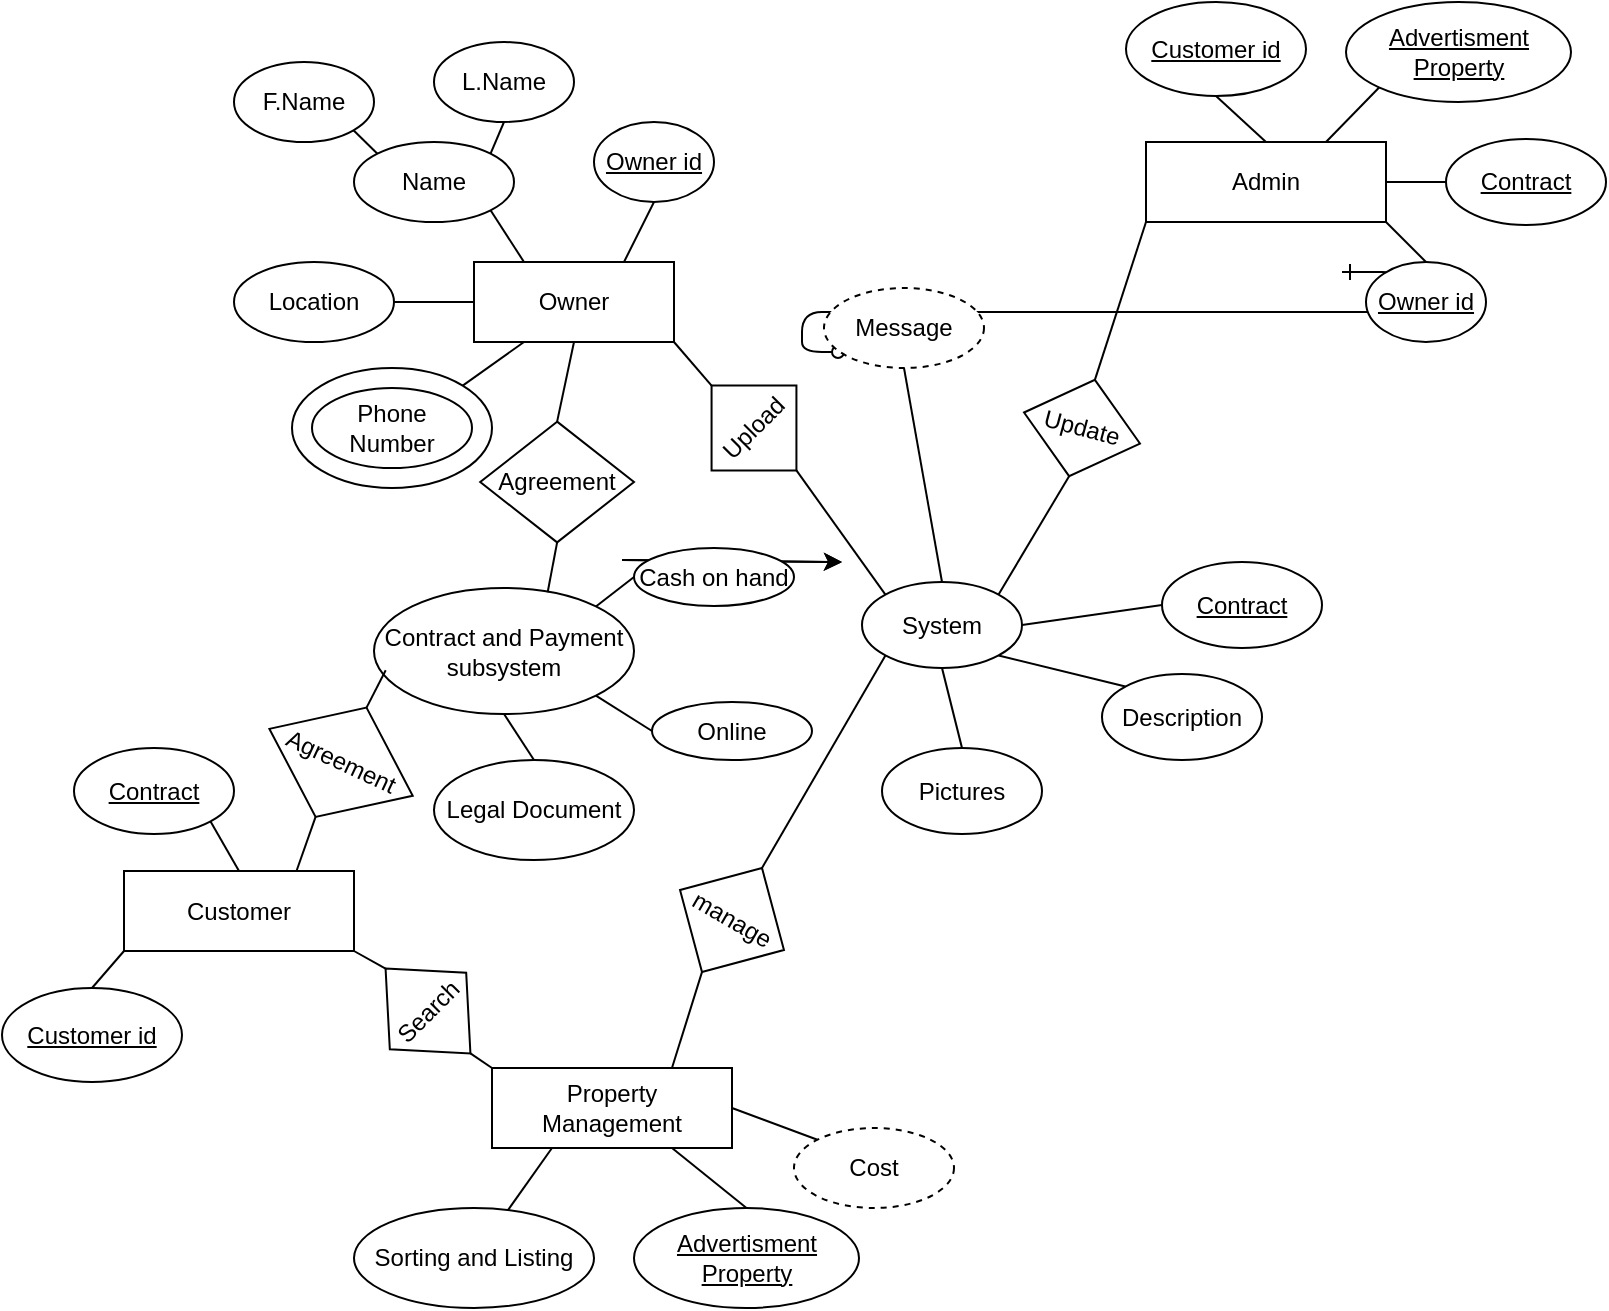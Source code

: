 <mxfile version="21.6.8" type="device">
  <diagram id="R2lEEEUBdFMjLlhIrx00" name="Page-1">
    <mxGraphModel dx="1114" dy="646" grid="1" gridSize="10" guides="1" tooltips="1" connect="1" arrows="1" fold="1" page="1" pageScale="1" pageWidth="850" pageHeight="1100" math="0" shadow="0" extFonts="Permanent Marker^https://fonts.googleapis.com/css?family=Permanent+Marker">
      <root>
        <mxCell id="0" />
        <mxCell id="1" parent="0" />
        <mxCell id="C-vyLk0tnHw3VtMMgP7b-12" value="" style="edgeStyle=entityRelationEdgeStyle;endArrow=ERzeroToMany;startArrow=ERone;endFill=1;startFill=0;" parent="1" target="C-vyLk0tnHw3VtMMgP7b-17" edge="1">
          <mxGeometry width="100" height="100" relative="1" as="geometry">
            <mxPoint x="700" y="165" as="sourcePoint" />
            <mxPoint x="460" y="205" as="targetPoint" />
          </mxGeometry>
        </mxCell>
        <mxCell id="kMZV08LF91oc-adbXsYG-17" value="" style="endArrow=classic;html=1;rounded=0;exitX=1;exitY=0.119;exitDx=0;exitDy=0;exitPerimeter=0;entryX=-0.004;entryY=0.127;entryDx=0;entryDy=0;entryPerimeter=0;" edge="1" parent="1" target="kMZV08LF91oc-adbXsYG-3">
          <mxGeometry width="50" height="50" relative="1" as="geometry">
            <mxPoint x="340" y="309.04" as="sourcePoint" />
            <mxPoint x="450" y="310" as="targetPoint" />
          </mxGeometry>
        </mxCell>
        <mxCell id="kMZV08LF91oc-adbXsYG-18" value="" style="endArrow=classic;html=1;rounded=0;exitX=1.004;exitY=0.119;exitDx=0;exitDy=0;exitPerimeter=0;entryX=0;entryY=0;entryDx=0;entryDy=0;" edge="1" parent="1" target="kMZV08LF91oc-adbXsYG-10">
          <mxGeometry width="50" height="50" relative="1" as="geometry">
            <mxPoint x="341" y="309.04" as="sourcePoint" />
            <mxPoint x="450" y="310" as="targetPoint" />
          </mxGeometry>
        </mxCell>
        <mxCell id="kMZV08LF91oc-adbXsYG-19" value="Admin" style="rounded=0;whiteSpace=wrap;html=1;" vertex="1" parent="1">
          <mxGeometry x="602" y="100" width="120" height="40" as="geometry" />
        </mxCell>
        <mxCell id="kMZV08LF91oc-adbXsYG-20" value="Property Management" style="rounded=0;whiteSpace=wrap;html=1;" vertex="1" parent="1">
          <mxGeometry x="275" y="563" width="120" height="40" as="geometry" />
        </mxCell>
        <mxCell id="kMZV08LF91oc-adbXsYG-21" value="Customer" style="rounded=0;whiteSpace=wrap;html=1;" vertex="1" parent="1">
          <mxGeometry x="91" y="464.5" width="115" height="40" as="geometry" />
        </mxCell>
        <mxCell id="kMZV08LF91oc-adbXsYG-22" value="Owner" style="rounded=0;whiteSpace=wrap;html=1;" vertex="1" parent="1">
          <mxGeometry x="266" y="160" width="100" height="40" as="geometry" />
        </mxCell>
        <mxCell id="kMZV08LF91oc-adbXsYG-23" value="System" style="ellipse;whiteSpace=wrap;html=1;" vertex="1" parent="1">
          <mxGeometry x="460" y="320" width="80" height="43" as="geometry" />
        </mxCell>
        <mxCell id="kMZV08LF91oc-adbXsYG-24" value="" style="ellipse;whiteSpace=wrap;html=1;" vertex="1" parent="1">
          <mxGeometry x="175" y="213" width="100" height="60" as="geometry" />
        </mxCell>
        <mxCell id="kMZV08LF91oc-adbXsYG-25" value="Phone Number" style="ellipse;whiteSpace=wrap;html=1;" vertex="1" parent="1">
          <mxGeometry x="185" y="223" width="80" height="40" as="geometry" />
        </mxCell>
        <mxCell id="kMZV08LF91oc-adbXsYG-26" value="Location" style="ellipse;whiteSpace=wrap;html=1;" vertex="1" parent="1">
          <mxGeometry x="146" y="160" width="80" height="40" as="geometry" />
        </mxCell>
        <mxCell id="kMZV08LF91oc-adbXsYG-27" value="L.Name" style="ellipse;whiteSpace=wrap;html=1;" vertex="1" parent="1">
          <mxGeometry x="246" y="50" width="70" height="40" as="geometry" />
        </mxCell>
        <mxCell id="kMZV08LF91oc-adbXsYG-28" value="F.Name" style="ellipse;whiteSpace=wrap;html=1;" vertex="1" parent="1">
          <mxGeometry x="146" y="60" width="70" height="40" as="geometry" />
        </mxCell>
        <mxCell id="kMZV08LF91oc-adbXsYG-29" value="Name" style="ellipse;whiteSpace=wrap;html=1;" vertex="1" parent="1">
          <mxGeometry x="206" y="100" width="80" height="40" as="geometry" />
        </mxCell>
        <mxCell id="kMZV08LF91oc-adbXsYG-30" value="Owner id" style="ellipse;whiteSpace=wrap;html=1;fontStyle=4" vertex="1" parent="1">
          <mxGeometry x="326" y="90" width="60" height="40" as="geometry" />
        </mxCell>
        <mxCell id="kMZV08LF91oc-adbXsYG-31" value="" style="endArrow=none;html=1;rounded=0;exitX=0.75;exitY=0;exitDx=0;exitDy=0;entryX=0.5;entryY=1;entryDx=0;entryDy=0;" edge="1" parent="1" source="kMZV08LF91oc-adbXsYG-22" target="kMZV08LF91oc-adbXsYG-30">
          <mxGeometry width="50" height="50" relative="1" as="geometry">
            <mxPoint x="496" y="360" as="sourcePoint" />
            <mxPoint x="546" y="310" as="targetPoint" />
          </mxGeometry>
        </mxCell>
        <mxCell id="kMZV08LF91oc-adbXsYG-32" value="" style="endArrow=none;html=1;rounded=0;exitX=0.25;exitY=0;exitDx=0;exitDy=0;entryX=1;entryY=1;entryDx=0;entryDy=0;" edge="1" parent="1" source="kMZV08LF91oc-adbXsYG-22" target="kMZV08LF91oc-adbXsYG-29">
          <mxGeometry width="50" height="50" relative="1" as="geometry">
            <mxPoint x="351" y="170" as="sourcePoint" />
            <mxPoint x="366" y="140" as="targetPoint" />
          </mxGeometry>
        </mxCell>
        <mxCell id="kMZV08LF91oc-adbXsYG-33" value="" style="endArrow=none;html=1;rounded=0;exitX=1;exitY=0;exitDx=0;exitDy=0;entryX=0.5;entryY=1;entryDx=0;entryDy=0;" edge="1" parent="1" source="kMZV08LF91oc-adbXsYG-29" target="kMZV08LF91oc-adbXsYG-27">
          <mxGeometry width="50" height="50" relative="1" as="geometry">
            <mxPoint x="361" y="180" as="sourcePoint" />
            <mxPoint x="376" y="150" as="targetPoint" />
          </mxGeometry>
        </mxCell>
        <mxCell id="kMZV08LF91oc-adbXsYG-34" value="" style="endArrow=none;html=1;rounded=0;exitX=0;exitY=0;exitDx=0;exitDy=0;entryX=1;entryY=1;entryDx=0;entryDy=0;" edge="1" parent="1" source="kMZV08LF91oc-adbXsYG-29" target="kMZV08LF91oc-adbXsYG-28">
          <mxGeometry width="50" height="50" relative="1" as="geometry">
            <mxPoint x="371" y="190" as="sourcePoint" />
            <mxPoint x="386" y="160" as="targetPoint" />
          </mxGeometry>
        </mxCell>
        <mxCell id="kMZV08LF91oc-adbXsYG-35" value="" style="endArrow=none;html=1;rounded=0;exitX=1;exitY=0.5;exitDx=0;exitDy=0;entryX=0;entryY=0.5;entryDx=0;entryDy=0;" edge="1" parent="1" source="kMZV08LF91oc-adbXsYG-26" target="kMZV08LF91oc-adbXsYG-22">
          <mxGeometry width="50" height="50" relative="1" as="geometry">
            <mxPoint x="381" y="200" as="sourcePoint" />
            <mxPoint x="396" y="170" as="targetPoint" />
          </mxGeometry>
        </mxCell>
        <mxCell id="kMZV08LF91oc-adbXsYG-36" value="" style="endArrow=none;html=1;rounded=0;exitX=1;exitY=0;exitDx=0;exitDy=0;entryX=0.25;entryY=1;entryDx=0;entryDy=0;" edge="1" parent="1" source="kMZV08LF91oc-adbXsYG-24" target="kMZV08LF91oc-adbXsYG-22">
          <mxGeometry width="50" height="50" relative="1" as="geometry">
            <mxPoint x="351" y="170" as="sourcePoint" />
            <mxPoint x="366" y="140" as="targetPoint" />
          </mxGeometry>
        </mxCell>
        <mxCell id="kMZV08LF91oc-adbXsYG-37" value="Upload" style="rhombus;whiteSpace=wrap;html=1;rotation=-45;" vertex="1" parent="1">
          <mxGeometry x="376" y="213" width="60" height="60" as="geometry" />
        </mxCell>
        <mxCell id="kMZV08LF91oc-adbXsYG-38" value="" style="endArrow=none;html=1;rounded=0;exitX=1;exitY=1;exitDx=0;exitDy=0;entryX=0.5;entryY=0;entryDx=0;entryDy=0;" edge="1" parent="1" source="kMZV08LF91oc-adbXsYG-22" target="kMZV08LF91oc-adbXsYG-37">
          <mxGeometry width="50" height="50" relative="1" as="geometry">
            <mxPoint x="496" y="360" as="sourcePoint" />
            <mxPoint x="546" y="310" as="targetPoint" />
          </mxGeometry>
        </mxCell>
        <mxCell id="kMZV08LF91oc-adbXsYG-39" value="" style="endArrow=none;html=1;rounded=0;exitX=0.5;exitY=1;exitDx=0;exitDy=0;entryX=0;entryY=0;entryDx=0;entryDy=0;" edge="1" parent="1" source="kMZV08LF91oc-adbXsYG-37" target="kMZV08LF91oc-adbXsYG-23">
          <mxGeometry width="50" height="50" relative="1" as="geometry">
            <mxPoint x="376" y="210" as="sourcePoint" />
            <mxPoint x="395" y="232" as="targetPoint" />
          </mxGeometry>
        </mxCell>
        <mxCell id="kMZV08LF91oc-adbXsYG-40" value="Contract" style="ellipse;whiteSpace=wrap;html=1;fontStyle=4" vertex="1" parent="1">
          <mxGeometry x="610" y="310" width="80" height="43" as="geometry" />
        </mxCell>
        <mxCell id="kMZV08LF91oc-adbXsYG-41" value="Description" style="ellipse;whiteSpace=wrap;html=1;" vertex="1" parent="1">
          <mxGeometry x="580" y="366" width="80" height="43" as="geometry" />
        </mxCell>
        <mxCell id="kMZV08LF91oc-adbXsYG-42" value="Pictures" style="ellipse;whiteSpace=wrap;html=1;" vertex="1" parent="1">
          <mxGeometry x="470" y="403" width="80" height="43" as="geometry" />
        </mxCell>
        <mxCell id="kMZV08LF91oc-adbXsYG-43" value="manage" style="rhombus;whiteSpace=wrap;html=1;rotation=30;" vertex="1" parent="1">
          <mxGeometry x="365" y="459" width="60" height="60" as="geometry" />
        </mxCell>
        <mxCell id="kMZV08LF91oc-adbXsYG-44" value="" style="endArrow=none;html=1;rounded=0;exitX=0.5;exitY=0;exitDx=0;exitDy=0;entryX=0;entryY=1;entryDx=0;entryDy=0;" edge="1" parent="1" source="kMZV08LF91oc-adbXsYG-43" target="kMZV08LF91oc-adbXsYG-23">
          <mxGeometry width="50" height="50" relative="1" as="geometry">
            <mxPoint x="496" y="360" as="sourcePoint" />
            <mxPoint x="546" y="310" as="targetPoint" />
          </mxGeometry>
        </mxCell>
        <mxCell id="kMZV08LF91oc-adbXsYG-48" value="" style="endArrow=none;html=1;rounded=0;entryX=0.75;entryY=0;entryDx=0;entryDy=0;exitX=0.5;exitY=1;exitDx=0;exitDy=0;" edge="1" parent="1" source="kMZV08LF91oc-adbXsYG-43" target="kMZV08LF91oc-adbXsYG-20">
          <mxGeometry width="50" height="50" relative="1" as="geometry">
            <mxPoint x="496" y="513" as="sourcePoint" />
            <mxPoint x="546" y="463" as="targetPoint" />
          </mxGeometry>
        </mxCell>
        <mxCell id="kMZV08LF91oc-adbXsYG-50" value="Sorting and Listing" style="ellipse;whiteSpace=wrap;html=1;" vertex="1" parent="1">
          <mxGeometry x="206" y="633" width="120" height="50" as="geometry" />
        </mxCell>
        <mxCell id="kMZV08LF91oc-adbXsYG-51" value="Advertisment Property" style="ellipse;whiteSpace=wrap;html=1;fontStyle=4" vertex="1" parent="1">
          <mxGeometry x="346" y="633" width="112.5" height="50" as="geometry" />
        </mxCell>
        <mxCell id="kMZV08LF91oc-adbXsYG-52" value="" style="endArrow=none;html=1;rounded=0;exitX=0.25;exitY=1;exitDx=0;exitDy=0;" edge="1" parent="1" source="kMZV08LF91oc-adbXsYG-20" target="kMZV08LF91oc-adbXsYG-50">
          <mxGeometry width="50" height="50" relative="1" as="geometry">
            <mxPoint x="496" y="513" as="sourcePoint" />
            <mxPoint x="546" y="463" as="targetPoint" />
          </mxGeometry>
        </mxCell>
        <mxCell id="kMZV08LF91oc-adbXsYG-53" value="" style="endArrow=none;html=1;rounded=0;exitX=0.75;exitY=1;exitDx=0;exitDy=0;entryX=0.5;entryY=0;entryDx=0;entryDy=0;" edge="1" parent="1" source="kMZV08LF91oc-adbXsYG-20" target="kMZV08LF91oc-adbXsYG-51">
          <mxGeometry width="50" height="50" relative="1" as="geometry">
            <mxPoint x="496" y="513" as="sourcePoint" />
            <mxPoint x="546" y="463" as="targetPoint" />
          </mxGeometry>
        </mxCell>
        <mxCell id="kMZV08LF91oc-adbXsYG-54" value="Cost" style="ellipse;whiteSpace=wrap;html=1;dashed=1;" vertex="1" parent="1">
          <mxGeometry x="426" y="593" width="80" height="40" as="geometry" />
        </mxCell>
        <mxCell id="kMZV08LF91oc-adbXsYG-55" value="" style="endArrow=none;html=1;rounded=0;exitX=1;exitY=0.5;exitDx=0;exitDy=0;entryX=0;entryY=0;entryDx=0;entryDy=0;" edge="1" parent="1" source="kMZV08LF91oc-adbXsYG-20" target="kMZV08LF91oc-adbXsYG-54">
          <mxGeometry width="50" height="50" relative="1" as="geometry">
            <mxPoint x="496" y="513" as="sourcePoint" />
            <mxPoint x="546" y="463" as="targetPoint" />
          </mxGeometry>
        </mxCell>
        <mxCell id="kMZV08LF91oc-adbXsYG-56" value="" style="endArrow=none;html=1;rounded=0;exitX=1;exitY=0.5;exitDx=0;exitDy=0;entryX=0;entryY=0.5;entryDx=0;entryDy=0;" edge="1" parent="1" source="kMZV08LF91oc-adbXsYG-23" target="kMZV08LF91oc-adbXsYG-40">
          <mxGeometry width="50" height="50" relative="1" as="geometry">
            <mxPoint x="496" y="360" as="sourcePoint" />
            <mxPoint x="546" y="310" as="targetPoint" />
          </mxGeometry>
        </mxCell>
        <mxCell id="kMZV08LF91oc-adbXsYG-57" value="" style="endArrow=none;html=1;rounded=0;entryX=1;entryY=1;entryDx=0;entryDy=0;exitX=0;exitY=0;exitDx=0;exitDy=0;" edge="1" parent="1" source="kMZV08LF91oc-adbXsYG-41" target="kMZV08LF91oc-adbXsYG-23">
          <mxGeometry width="50" height="50" relative="1" as="geometry">
            <mxPoint x="496" y="360" as="sourcePoint" />
            <mxPoint x="546" y="310" as="targetPoint" />
          </mxGeometry>
        </mxCell>
        <mxCell id="kMZV08LF91oc-adbXsYG-58" value="" style="endArrow=none;html=1;rounded=0;entryX=0.5;entryY=1;entryDx=0;entryDy=0;exitX=0.5;exitY=0;exitDx=0;exitDy=0;" edge="1" parent="1" source="kMZV08LF91oc-adbXsYG-42" target="kMZV08LF91oc-adbXsYG-23">
          <mxGeometry width="50" height="50" relative="1" as="geometry">
            <mxPoint x="496" y="360" as="sourcePoint" />
            <mxPoint x="546" y="310" as="targetPoint" />
          </mxGeometry>
        </mxCell>
        <mxCell id="kMZV08LF91oc-adbXsYG-59" value="Update" style="rhombus;whiteSpace=wrap;html=1;rotation=15;" vertex="1" parent="1">
          <mxGeometry x="540" y="218.09" width="60" height="49.83" as="geometry" />
        </mxCell>
        <mxCell id="kMZV08LF91oc-adbXsYG-60" value="" style="endArrow=none;html=1;rounded=0;exitX=1;exitY=0;exitDx=0;exitDy=0;entryX=0.5;entryY=1;entryDx=0;entryDy=0;" edge="1" parent="1" source="kMZV08LF91oc-adbXsYG-23" target="kMZV08LF91oc-adbXsYG-59">
          <mxGeometry width="50" height="50" relative="1" as="geometry">
            <mxPoint x="412" y="360" as="sourcePoint" />
            <mxPoint x="462" y="310" as="targetPoint" />
          </mxGeometry>
        </mxCell>
        <mxCell id="kMZV08LF91oc-adbXsYG-63" value="" style="endArrow=none;html=1;rounded=0;exitX=0.5;exitY=0;exitDx=0;exitDy=0;entryX=0;entryY=1;entryDx=0;entryDy=0;" edge="1" parent="1" source="kMZV08LF91oc-adbXsYG-59" target="kMZV08LF91oc-adbXsYG-19">
          <mxGeometry width="50" height="50" relative="1" as="geometry">
            <mxPoint x="412" y="360" as="sourcePoint" />
            <mxPoint x="462" y="310" as="targetPoint" />
          </mxGeometry>
        </mxCell>
        <mxCell id="kMZV08LF91oc-adbXsYG-64" value="Advertisment Property" style="ellipse;whiteSpace=wrap;html=1;fontStyle=4" vertex="1" parent="1">
          <mxGeometry x="702" y="30" width="112.5" height="50" as="geometry" />
        </mxCell>
        <mxCell id="kMZV08LF91oc-adbXsYG-65" value="Contract" style="ellipse;whiteSpace=wrap;html=1;fontStyle=4" vertex="1" parent="1">
          <mxGeometry x="752" y="98.5" width="80" height="43" as="geometry" />
        </mxCell>
        <mxCell id="kMZV08LF91oc-adbXsYG-66" value="" style="endArrow=none;html=1;rounded=0;entryX=0;entryY=0.5;entryDx=0;entryDy=0;exitX=1;exitY=0.5;exitDx=0;exitDy=0;" edge="1" parent="1" source="kMZV08LF91oc-adbXsYG-19" target="kMZV08LF91oc-adbXsYG-65">
          <mxGeometry width="50" height="50" relative="1" as="geometry">
            <mxPoint x="733.25" y="263" as="sourcePoint" />
            <mxPoint x="783.25" y="213" as="targetPoint" />
          </mxGeometry>
        </mxCell>
        <mxCell id="kMZV08LF91oc-adbXsYG-67" value="" style="endArrow=none;html=1;rounded=0;entryX=0;entryY=1;entryDx=0;entryDy=0;exitX=0.75;exitY=0;exitDx=0;exitDy=0;" edge="1" parent="1" source="kMZV08LF91oc-adbXsYG-19" target="kMZV08LF91oc-adbXsYG-64">
          <mxGeometry width="50" height="50" relative="1" as="geometry">
            <mxPoint x="571" y="263" as="sourcePoint" />
            <mxPoint x="621" y="213" as="targetPoint" />
          </mxGeometry>
        </mxCell>
        <mxCell id="kMZV08LF91oc-adbXsYG-68" value="Owner id" style="ellipse;whiteSpace=wrap;html=1;fontStyle=4" vertex="1" parent="1">
          <mxGeometry x="712" y="160" width="60" height="40" as="geometry" />
        </mxCell>
        <mxCell id="kMZV08LF91oc-adbXsYG-69" value="Customer id" style="ellipse;whiteSpace=wrap;html=1;fontStyle=4" vertex="1" parent="1">
          <mxGeometry x="592" y="30" width="90" height="47" as="geometry" />
        </mxCell>
        <mxCell id="kMZV08LF91oc-adbXsYG-70" value="" style="endArrow=none;html=1;rounded=0;entryX=0.5;entryY=1;entryDx=0;entryDy=0;exitX=0.5;exitY=0;exitDx=0;exitDy=0;" edge="1" parent="1" source="kMZV08LF91oc-adbXsYG-19" target="kMZV08LF91oc-adbXsYG-69">
          <mxGeometry width="50" height="50" relative="1" as="geometry">
            <mxPoint x="702" y="110" as="sourcePoint" />
            <mxPoint x="729" y="83" as="targetPoint" />
          </mxGeometry>
        </mxCell>
        <mxCell id="kMZV08LF91oc-adbXsYG-71" value="" style="endArrow=none;html=1;rounded=0;entryX=1;entryY=1;entryDx=0;entryDy=0;exitX=0.5;exitY=0;exitDx=0;exitDy=0;" edge="1" parent="1" source="kMZV08LF91oc-adbXsYG-68" target="kMZV08LF91oc-adbXsYG-19">
          <mxGeometry width="50" height="50" relative="1" as="geometry">
            <mxPoint x="712" y="120" as="sourcePoint" />
            <mxPoint x="739" y="93" as="targetPoint" />
          </mxGeometry>
        </mxCell>
        <mxCell id="kMZV08LF91oc-adbXsYG-72" value="Customer id" style="ellipse;whiteSpace=wrap;html=1;fontStyle=4" vertex="1" parent="1">
          <mxGeometry x="30" y="523" width="90" height="47" as="geometry" />
        </mxCell>
        <mxCell id="kMZV08LF91oc-adbXsYG-73" value="Search" style="rhombus;whiteSpace=wrap;html=1;rotation=-45;" vertex="1" parent="1">
          <mxGeometry x="216" y="504.5" width="54" height="60" as="geometry" />
        </mxCell>
        <mxCell id="kMZV08LF91oc-adbXsYG-74" value="" style="endArrow=none;html=1;rounded=0;exitX=0.5;exitY=0;exitDx=0;exitDy=0;entryX=1;entryY=1;entryDx=0;entryDy=0;" edge="1" parent="1" source="kMZV08LF91oc-adbXsYG-73" target="kMZV08LF91oc-adbXsYG-21">
          <mxGeometry width="50" height="50" relative="1" as="geometry">
            <mxPoint x="400" y="360" as="sourcePoint" />
            <mxPoint x="450" y="310" as="targetPoint" />
          </mxGeometry>
        </mxCell>
        <mxCell id="kMZV08LF91oc-adbXsYG-75" value="" style="endArrow=none;html=1;rounded=0;entryX=0;entryY=0;entryDx=0;entryDy=0;exitX=0.5;exitY=1;exitDx=0;exitDy=0;" edge="1" parent="1" source="kMZV08LF91oc-adbXsYG-73" target="kMZV08LF91oc-adbXsYG-20">
          <mxGeometry width="50" height="50" relative="1" as="geometry">
            <mxPoint x="401" y="397" as="sourcePoint" />
            <mxPoint x="375" y="420" as="targetPoint" />
          </mxGeometry>
        </mxCell>
        <mxCell id="kMZV08LF91oc-adbXsYG-76" value="" style="endArrow=none;html=1;rounded=0;exitX=0;exitY=1;exitDx=0;exitDy=0;entryX=0.5;entryY=0;entryDx=0;entryDy=0;" edge="1" parent="1" source="kMZV08LF91oc-adbXsYG-21" target="kMZV08LF91oc-adbXsYG-72">
          <mxGeometry width="50" height="50" relative="1" as="geometry">
            <mxPoint x="270" y="232" as="sourcePoint" />
            <mxPoint x="301" y="210" as="targetPoint" />
          </mxGeometry>
        </mxCell>
        <mxCell id="kMZV08LF91oc-adbXsYG-77" value="Contract" style="ellipse;whiteSpace=wrap;html=1;fontStyle=4" vertex="1" parent="1">
          <mxGeometry x="66" y="403" width="80" height="43" as="geometry" />
        </mxCell>
        <mxCell id="kMZV08LF91oc-adbXsYG-78" value="" style="endArrow=none;html=1;rounded=0;exitX=0.5;exitY=0;exitDx=0;exitDy=0;entryX=1;entryY=1;entryDx=0;entryDy=0;" edge="1" parent="1" source="kMZV08LF91oc-adbXsYG-21" target="kMZV08LF91oc-adbXsYG-77">
          <mxGeometry width="50" height="50" relative="1" as="geometry">
            <mxPoint x="400" y="360" as="sourcePoint" />
            <mxPoint x="450" y="310" as="targetPoint" />
          </mxGeometry>
        </mxCell>
        <mxCell id="kMZV08LF91oc-adbXsYG-80" value="Message" style="ellipse;whiteSpace=wrap;html=1;dashed=1;" vertex="1" parent="1">
          <mxGeometry x="441" y="173" width="80" height="40" as="geometry" />
        </mxCell>
        <mxCell id="kMZV08LF91oc-adbXsYG-85" value="" style="endArrow=none;html=1;rounded=0;exitX=0.5;exitY=1;exitDx=0;exitDy=0;entryX=0.5;entryY=0;entryDx=0;entryDy=0;" edge="1" parent="1" source="kMZV08LF91oc-adbXsYG-80" target="kMZV08LF91oc-adbXsYG-23">
          <mxGeometry width="50" height="50" relative="1" as="geometry">
            <mxPoint x="400" y="360" as="sourcePoint" />
            <mxPoint x="450" y="310" as="targetPoint" />
          </mxGeometry>
        </mxCell>
        <mxCell id="kMZV08LF91oc-adbXsYG-86" value="Contract and Payment subsystem" style="ellipse;whiteSpace=wrap;html=1;" vertex="1" parent="1">
          <mxGeometry x="216" y="323" width="130" height="63" as="geometry" />
        </mxCell>
        <mxCell id="kMZV08LF91oc-adbXsYG-87" value="Legal Document" style="ellipse;whiteSpace=wrap;html=1;" vertex="1" parent="1">
          <mxGeometry x="246" y="409" width="100" height="50" as="geometry" />
        </mxCell>
        <mxCell id="kMZV08LF91oc-adbXsYG-89" value="Online" style="ellipse;whiteSpace=wrap;html=1;" vertex="1" parent="1">
          <mxGeometry x="355" y="380" width="80" height="29" as="geometry" />
        </mxCell>
        <mxCell id="kMZV08LF91oc-adbXsYG-90" value="Cash on hand" style="ellipse;whiteSpace=wrap;html=1;" vertex="1" parent="1">
          <mxGeometry x="346" y="303" width="80" height="29" as="geometry" />
        </mxCell>
        <mxCell id="kMZV08LF91oc-adbXsYG-91" value="Agreement" style="rhombus;whiteSpace=wrap;html=1;rotation=25;" vertex="1" parent="1">
          <mxGeometry x="160" y="380" width="79.06" height="60.27" as="geometry" />
        </mxCell>
        <mxCell id="kMZV08LF91oc-adbXsYG-92" value="Agreement" style="rhombus;whiteSpace=wrap;html=1;rotation=0;" vertex="1" parent="1">
          <mxGeometry x="269.11" y="239.83" width="76.89" height="60.37" as="geometry" />
        </mxCell>
        <mxCell id="kMZV08LF91oc-adbXsYG-93" value="" style="endArrow=none;html=1;rounded=0;exitX=0.5;exitY=1;exitDx=0;exitDy=0;entryX=0.5;entryY=0;entryDx=0;entryDy=0;" edge="1" parent="1" source="kMZV08LF91oc-adbXsYG-22" target="kMZV08LF91oc-adbXsYG-92">
          <mxGeometry width="50" height="50" relative="1" as="geometry">
            <mxPoint x="400" y="370" as="sourcePoint" />
            <mxPoint x="450" y="320" as="targetPoint" />
          </mxGeometry>
        </mxCell>
        <mxCell id="kMZV08LF91oc-adbXsYG-94" value="" style="endArrow=none;html=1;rounded=0;exitX=0.5;exitY=1;exitDx=0;exitDy=0;entryX=0.668;entryY=0.034;entryDx=0;entryDy=0;entryPerimeter=0;" edge="1" parent="1" source="kMZV08LF91oc-adbXsYG-92" target="kMZV08LF91oc-adbXsYG-86">
          <mxGeometry width="50" height="50" relative="1" as="geometry">
            <mxPoint x="326" y="210" as="sourcePoint" />
            <mxPoint x="326" y="253" as="targetPoint" />
          </mxGeometry>
        </mxCell>
        <mxCell id="kMZV08LF91oc-adbXsYG-95" value="" style="endArrow=none;html=1;rounded=0;exitX=0;exitY=0.5;exitDx=0;exitDy=0;entryX=1;entryY=0;entryDx=0;entryDy=0;" edge="1" parent="1" source="kMZV08LF91oc-adbXsYG-90" target="kMZV08LF91oc-adbXsYG-86">
          <mxGeometry width="50" height="50" relative="1" as="geometry">
            <mxPoint x="336" y="220" as="sourcePoint" />
            <mxPoint x="336" y="263" as="targetPoint" />
          </mxGeometry>
        </mxCell>
        <mxCell id="kMZV08LF91oc-adbXsYG-96" value="" style="endArrow=none;html=1;rounded=0;exitX=0;exitY=0.5;exitDx=0;exitDy=0;entryX=1;entryY=1;entryDx=0;entryDy=0;" edge="1" parent="1" source="kMZV08LF91oc-adbXsYG-89" target="kMZV08LF91oc-adbXsYG-86">
          <mxGeometry width="50" height="50" relative="1" as="geometry">
            <mxPoint x="346" y="230" as="sourcePoint" />
            <mxPoint x="346" y="273" as="targetPoint" />
          </mxGeometry>
        </mxCell>
        <mxCell id="kMZV08LF91oc-adbXsYG-97" value="" style="endArrow=none;html=1;rounded=0;exitX=0.5;exitY=0;exitDx=0;exitDy=0;entryX=0.5;entryY=1;entryDx=0;entryDy=0;" edge="1" parent="1" source="kMZV08LF91oc-adbXsYG-87" target="kMZV08LF91oc-adbXsYG-86">
          <mxGeometry width="50" height="50" relative="1" as="geometry">
            <mxPoint x="356" y="240" as="sourcePoint" />
            <mxPoint x="356" y="283" as="targetPoint" />
          </mxGeometry>
        </mxCell>
        <mxCell id="kMZV08LF91oc-adbXsYG-98" value="" style="endArrow=none;html=1;rounded=0;exitX=0.5;exitY=1;exitDx=0;exitDy=0;entryX=0.75;entryY=0;entryDx=0;entryDy=0;" edge="1" parent="1" source="kMZV08LF91oc-adbXsYG-91" target="kMZV08LF91oc-adbXsYG-21">
          <mxGeometry width="50" height="50" relative="1" as="geometry">
            <mxPoint x="366" y="250" as="sourcePoint" />
            <mxPoint x="366" y="293" as="targetPoint" />
          </mxGeometry>
        </mxCell>
        <mxCell id="kMZV08LF91oc-adbXsYG-100" value="" style="endArrow=none;html=1;rounded=0;exitX=0.5;exitY=0;exitDx=0;exitDy=0;entryX=0.045;entryY=0.653;entryDx=0;entryDy=0;entryPerimeter=0;" edge="1" parent="1" source="kMZV08LF91oc-adbXsYG-91" target="kMZV08LF91oc-adbXsYG-86">
          <mxGeometry width="50" height="50" relative="1" as="geometry">
            <mxPoint x="376" y="260" as="sourcePoint" />
            <mxPoint x="376" y="303" as="targetPoint" />
          </mxGeometry>
        </mxCell>
      </root>
    </mxGraphModel>
  </diagram>
</mxfile>
